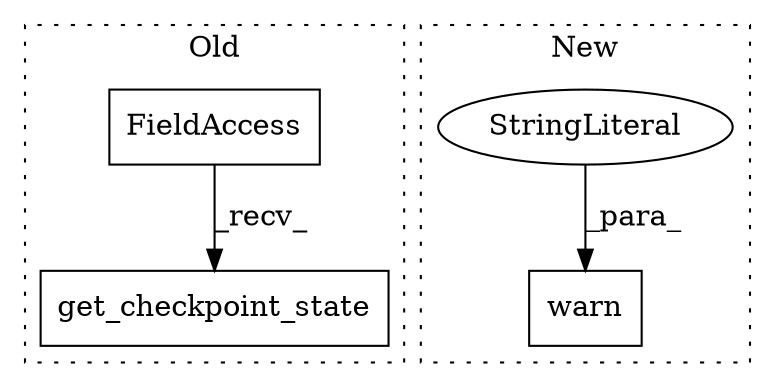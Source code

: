 digraph G {
subgraph cluster0 {
1 [label="get_checkpoint_state" a="32" s="1394,1428" l="21,1" shape="box"];
4 [label="FieldAccess" a="22" s="1377" l="16" shape="box"];
label = "Old";
style="dotted";
}
subgraph cluster1 {
2 [label="warn" a="32" s="1331,1372" l="5,1" shape="box"];
3 [label="StringLiteral" a="45" s="1336" l="36" shape="ellipse"];
label = "New";
style="dotted";
}
3 -> 2 [label="_para_"];
4 -> 1 [label="_recv_"];
}